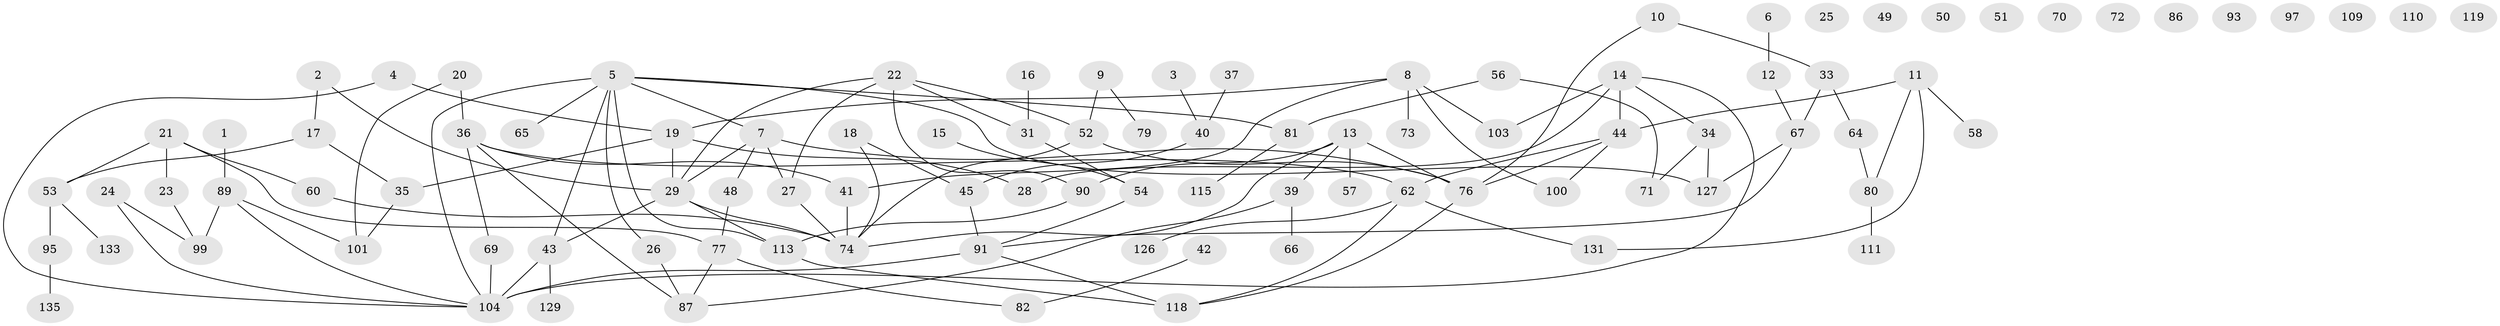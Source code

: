 // Generated by graph-tools (version 1.1) at 2025/23/03/03/25 07:23:26]
// undirected, 96 vertices, 122 edges
graph export_dot {
graph [start="1"]
  node [color=gray90,style=filled];
  1;
  2;
  3;
  4;
  5 [super="+117"];
  6;
  7 [super="+114"];
  8 [super="+102"];
  9 [super="+32"];
  10 [super="+75"];
  11 [super="+98"];
  12 [super="+78"];
  13;
  14 [super="+63"];
  15 [super="+55"];
  16;
  17;
  18;
  19 [super="+30"];
  20 [super="+125"];
  21 [super="+61"];
  22 [super="+38"];
  23;
  24 [super="+47"];
  25;
  26;
  27 [super="+136"];
  28;
  29 [super="+121"];
  31 [super="+108"];
  33 [super="+112"];
  34 [super="+46"];
  35 [super="+134"];
  36 [super="+94"];
  37;
  39 [super="+59"];
  40 [super="+124"];
  41 [super="+85"];
  42;
  43;
  44 [super="+68"];
  45 [super="+122"];
  48;
  49;
  50;
  51;
  52 [super="+84"];
  53 [super="+92"];
  54;
  56;
  57;
  58;
  60;
  62 [super="+123"];
  64 [super="+88"];
  65;
  66;
  67 [super="+105"];
  69;
  70;
  71;
  72;
  73;
  74 [super="+137"];
  76 [super="+138"];
  77 [super="+83"];
  79 [super="+96"];
  80 [super="+130"];
  81;
  82 [super="+128"];
  86;
  87;
  89;
  90 [super="+106"];
  91 [super="+116"];
  93;
  95;
  97;
  99;
  100;
  101 [super="+132"];
  103;
  104 [super="+107"];
  109;
  110;
  111;
  113 [super="+120"];
  115;
  118;
  119;
  126;
  127;
  129;
  131;
  133;
  135;
  1 -- 89;
  2 -- 17;
  2 -- 29;
  3 -- 40;
  4 -- 104;
  4 -- 19;
  5 -- 26;
  5 -- 65;
  5 -- 81;
  5 -- 113;
  5 -- 104;
  5 -- 43;
  5 -- 127;
  5 -- 7;
  6 -- 12;
  7 -- 76;
  7 -- 48;
  7 -- 27;
  7 -- 29;
  8 -- 73;
  8 -- 100;
  8 -- 103;
  8 -- 41;
  8 -- 19;
  9 -- 52;
  9 -- 79;
  10 -- 33;
  10 -- 76;
  11 -- 80;
  11 -- 131;
  11 -- 58;
  11 -- 44;
  12 -- 67;
  13 -- 39;
  13 -- 57;
  13 -- 74;
  13 -- 76;
  13 -- 90;
  14 -- 34;
  14 -- 44;
  14 -- 104;
  14 -- 28;
  14 -- 103;
  15 -- 54;
  16 -- 31;
  17 -- 53;
  17 -- 35;
  18 -- 45;
  18 -- 74;
  19 -- 35;
  19 -- 28;
  19 -- 29;
  20 -- 101;
  20 -- 36;
  21 -- 77;
  21 -- 53;
  21 -- 60;
  21 -- 23;
  22 -- 29;
  22 -- 31;
  22 -- 90;
  22 -- 27;
  22 -- 52;
  23 -- 99;
  24 -- 99;
  24 -- 104;
  26 -- 87;
  27 -- 74;
  29 -- 43;
  29 -- 74;
  29 -- 113;
  31 -- 54;
  33 -- 64;
  33 -- 67;
  34 -- 127;
  34 -- 71;
  35 -- 101;
  36 -- 87;
  36 -- 41;
  36 -- 69;
  36 -- 62;
  37 -- 40;
  39 -- 87;
  39 -- 66;
  40 -- 45;
  41 -- 74;
  42 -- 82;
  43 -- 104;
  43 -- 129;
  44 -- 100;
  44 -- 62;
  44 -- 76;
  45 -- 91;
  48 -- 77;
  52 -- 76;
  52 -- 74;
  53 -- 95;
  53 -- 133;
  54 -- 91;
  56 -- 71;
  56 -- 81;
  60 -- 74;
  62 -- 126;
  62 -- 118;
  62 -- 131;
  64 -- 80;
  67 -- 127;
  67 -- 91;
  69 -- 104;
  76 -- 118;
  77 -- 87;
  77 -- 82;
  80 -- 111;
  81 -- 115;
  89 -- 99;
  89 -- 104;
  89 -- 101;
  90 -- 113;
  91 -- 118;
  91 -- 104 [weight=2];
  95 -- 135;
  113 -- 118;
}
